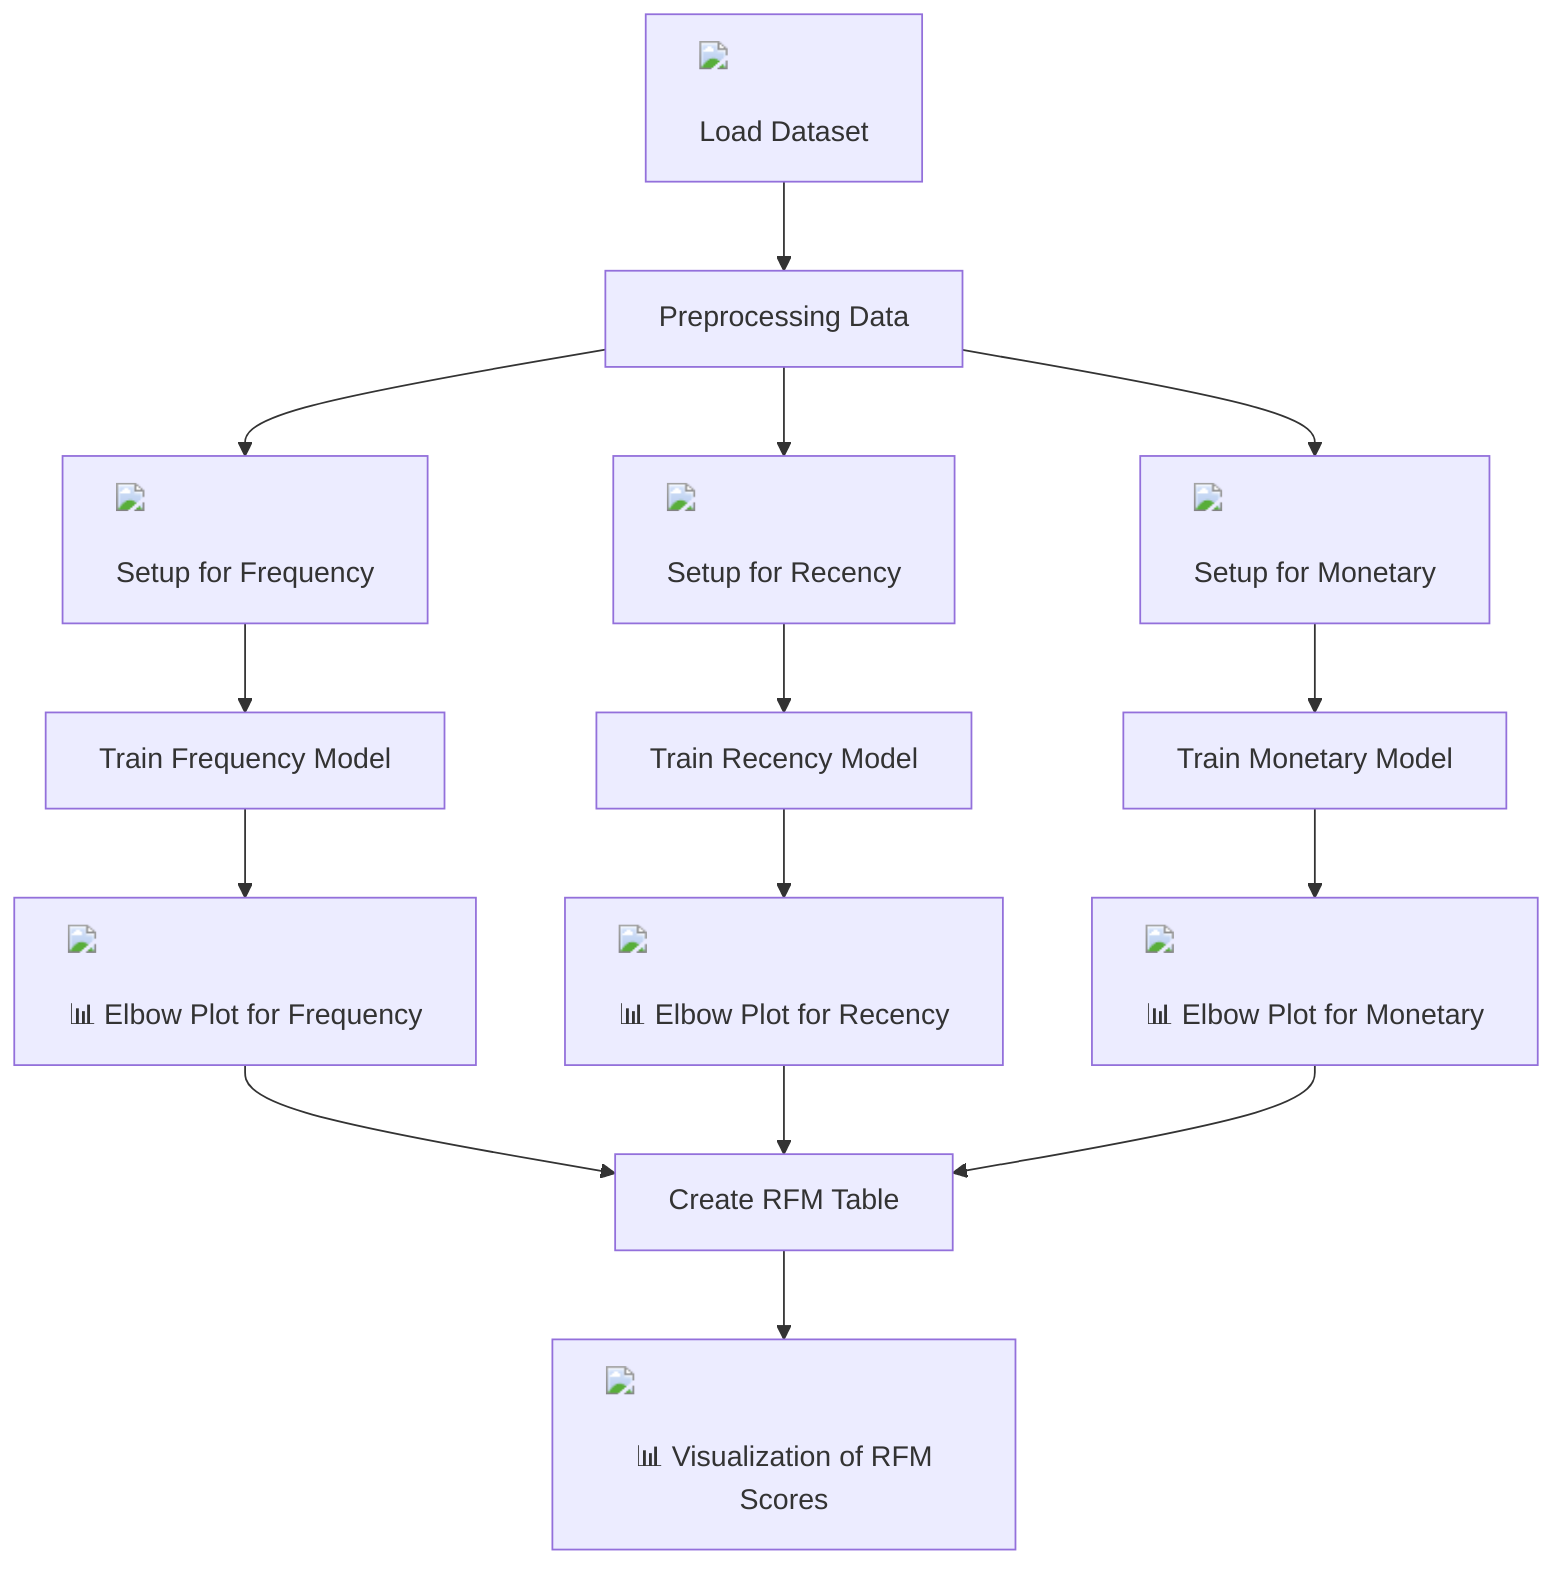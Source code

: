 flowchart TD
    A["<img src='file.svg'/> <br/> Load Dataset"] --> B["Preprocessing Data"]
    B --> C["<img src='table.svg'/> <br/> Setup for Frequency"]
    C --> D["Train Frequency Model"]
    D --> E["<img src='scatter_plot_template.svg'/> <br/> 📊 Elbow Plot for Frequency"]
    
    B --> F["<img src='table.svg'/> <br/> Setup for Recency"]
    F --> G["Train Recency Model"]
    G --> H["<img src='scatter_plot_template.svg'/> <br/> 📊 Elbow Plot for Recency"]
    
    B --> I["<img src='table.svg'/> <br/> Setup for Monetary"]
    I --> J["Train Monetary Model"]
    J --> K["<img src='scatter_plot_template.svg'/> <br/> 📊 Elbow Plot for Monetary"]
    
    E --> L["Create RFM Table"]
    H --> L
    K --> L

    L --> M["<img src='barplot_template.svg'/> <br/> 📊 Visualization of RFM Scores"]